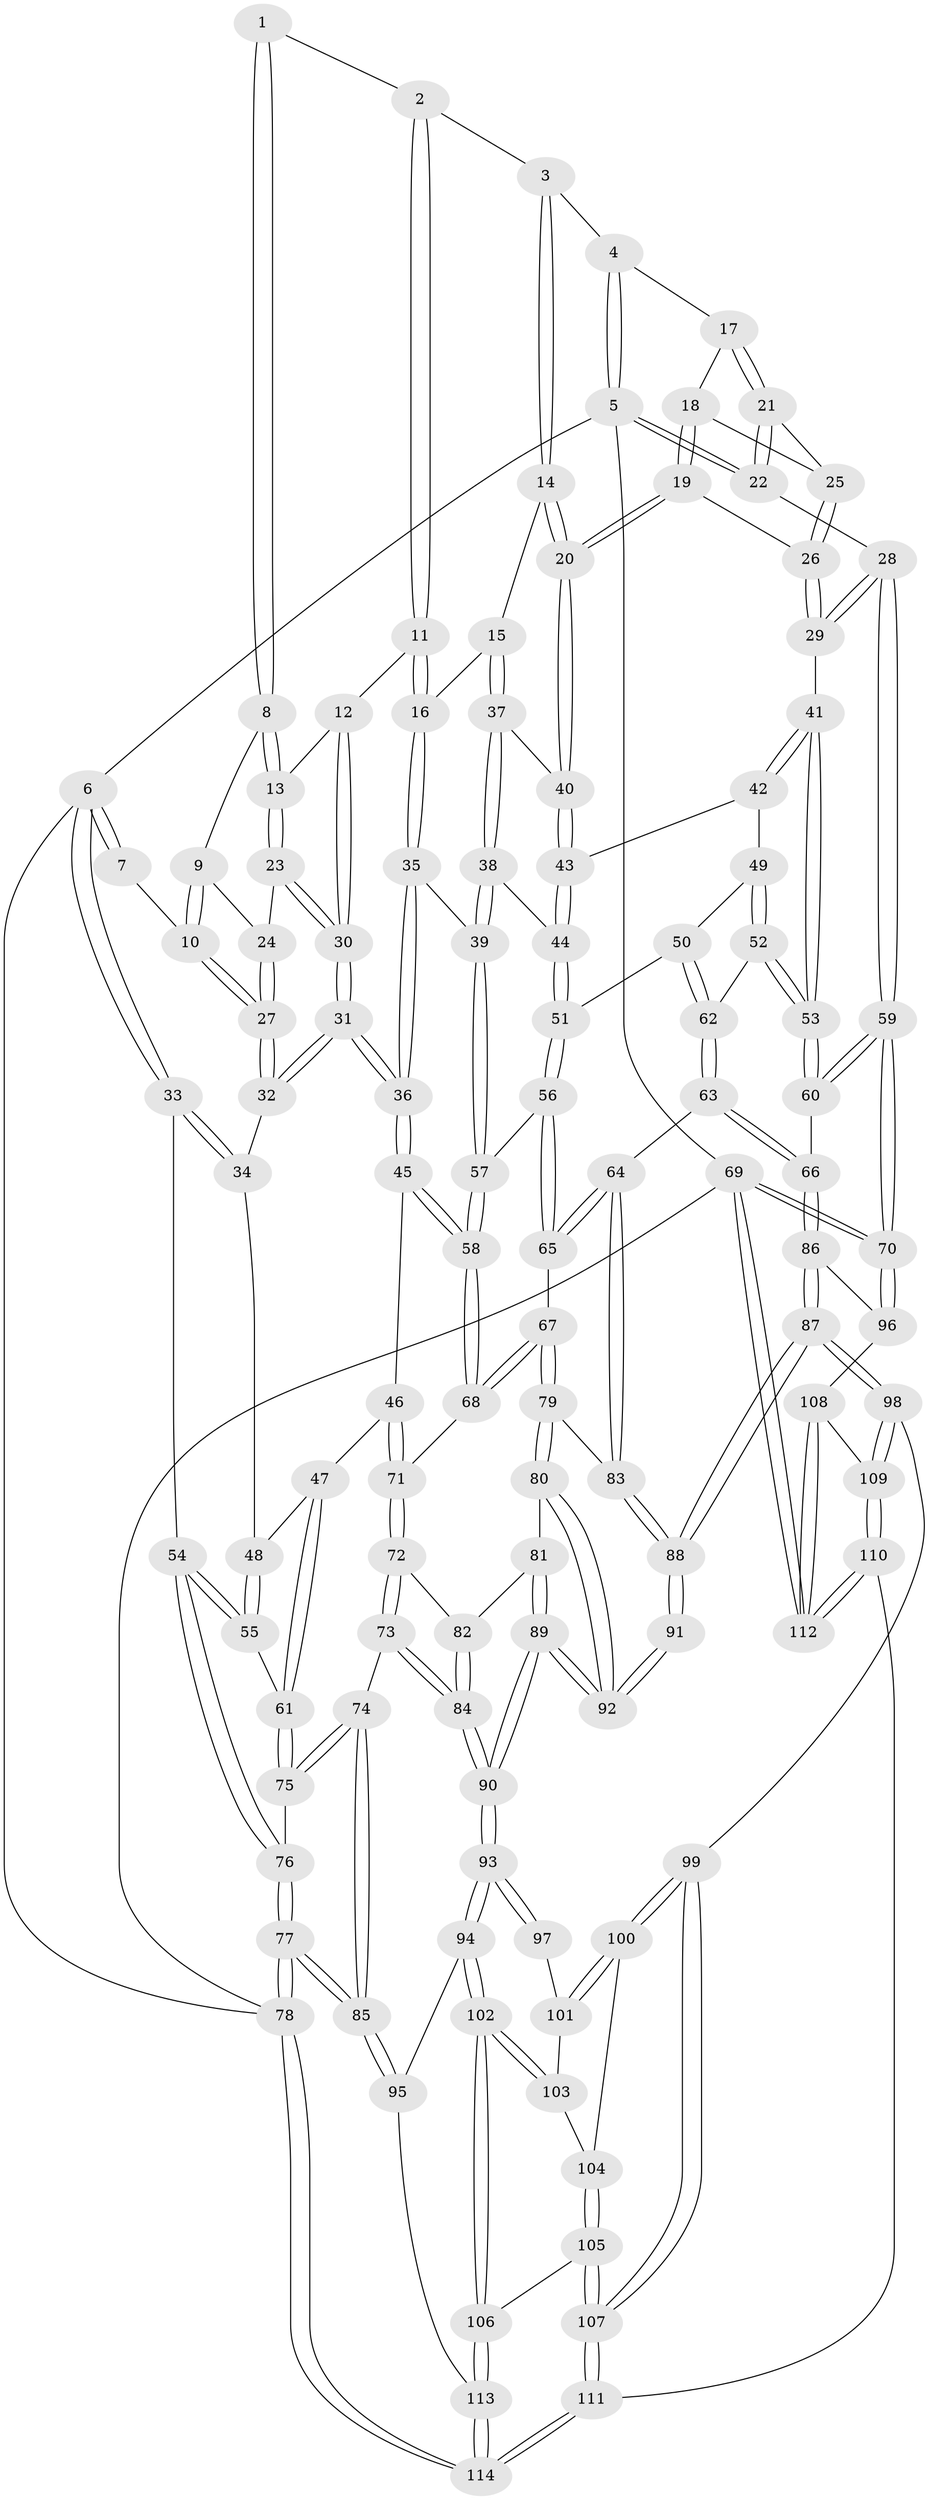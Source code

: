 // coarse degree distribution, {3: 0.5072463768115942, 4: 0.42028985507246375, 2: 0.057971014492753624, 5: 0.014492753623188406}
// Generated by graph-tools (version 1.1) at 2025/38/03/04/25 23:38:28]
// undirected, 114 vertices, 282 edges
graph export_dot {
  node [color=gray90,style=filled];
  1 [pos="+0.4262573304143155+0"];
  2 [pos="+0.4830757292314314+0"];
  3 [pos="+0.7336677618010665+0"];
  4 [pos="+0.738692331454135+0"];
  5 [pos="+1+0"];
  6 [pos="+0+0"];
  7 [pos="+0.22307563617222376+0"];
  8 [pos="+0.4029760084903838+0"];
  9 [pos="+0.36909470817704426+0.050093792190396454"];
  10 [pos="+0.22304593702720482+0.10503587882767794"];
  11 [pos="+0.5441039575313236+0.14137680690756496"];
  12 [pos="+0.4612451709656689+0.12108429396779186"];
  13 [pos="+0.43733263279998974+0.08662507268601218"];
  14 [pos="+0.6910515854118449+0.0059863407337622625"];
  15 [pos="+0.6337168608288318+0.15538123804620887"];
  16 [pos="+0.5472062369300483+0.1450016082476216"];
  17 [pos="+0.8267283339178757+0"];
  18 [pos="+0.8490202762038245+0.018264734789090742"];
  19 [pos="+0.847503718016001+0.18841456069603402"];
  20 [pos="+0.8126006007345099+0.21064795838238043"];
  21 [pos="+1+0.06179746312803888"];
  22 [pos="+1+0.10936113463390926"];
  23 [pos="+0.38103194462581885+0.14744127210745886"];
  24 [pos="+0.3525283841964536+0.10714533638911963"];
  25 [pos="+0.9386515940173956+0.06822667477367175"];
  26 [pos="+0.9546205518021171+0.20291422480647897"];
  27 [pos="+0.21388520243180997+0.1669943115432403"];
  28 [pos="+1+0.2522696422559221"];
  29 [pos="+1+0.2631592771824121"];
  30 [pos="+0.3965768754895312+0.198139834631156"];
  31 [pos="+0.38134934871997717+0.31999017845325545"];
  32 [pos="+0.19925165023389266+0.19896959507420775"];
  33 [pos="+0+0.13134310077018307"];
  34 [pos="+0.19739883995637195+0.19939998731661632"];
  35 [pos="+0.42882962003783626+0.3251143404981511"];
  36 [pos="+0.3869693331594338+0.32780818104449116"];
  37 [pos="+0.6362786000710323+0.15944979851767999"];
  38 [pos="+0.6143229802986236+0.3191624399500381"];
  39 [pos="+0.49966255472317106+0.3477131747879754"];
  40 [pos="+0.8042794262028835+0.21863831299635889"];
  41 [pos="+0.9388841100316119+0.383347469271138"];
  42 [pos="+0.803803746905851+0.3246314453991934"];
  43 [pos="+0.7845214231101056+0.3111106873479407"];
  44 [pos="+0.7078267292964643+0.36265191308879796"];
  45 [pos="+0.35939295884371203+0.385434017076453"];
  46 [pos="+0.3348156640721526+0.4297310847550702"];
  47 [pos="+0.175383658260387+0.4276940692189768"];
  48 [pos="+0.13868728202097416+0.39033834963962966"];
  49 [pos="+0.8232618919668916+0.4096396098495541"];
  50 [pos="+0.7910014685804058+0.46820770326227057"];
  51 [pos="+0.7075095981624422+0.40866104954299054"];
  52 [pos="+0.8731122567852214+0.47796733208825115"];
  53 [pos="+0.9103820684378571+0.4736690778345677"];
  54 [pos="+0+0.3594726284445588"];
  55 [pos="+0+0.3789750987607664"];
  56 [pos="+0.6698626813173031+0.4806195208900159"];
  57 [pos="+0.5563644758741619+0.47394868899089776"];
  58 [pos="+0.5305311413605861+0.5315551162430481"];
  59 [pos="+1+0.7362567102421861"];
  60 [pos="+1+0.6511782337306989"];
  61 [pos="+0.13833552879011088+0.5153555673550024"];
  62 [pos="+0.8183054140741255+0.4963375653176831"];
  63 [pos="+0.762493364550916+0.6169226743441792"];
  64 [pos="+0.7238462463160444+0.6124838094032631"];
  65 [pos="+0.6908225582389608+0.5715260418713941"];
  66 [pos="+0.8202836943624832+0.6586584737710206"];
  67 [pos="+0.5220152359459749+0.5770319425134773"];
  68 [pos="+0.5186794721387046+0.5710170810881983"];
  69 [pos="+1+1"];
  70 [pos="+1+0.8445767875052914"];
  71 [pos="+0.34095467555698933+0.5308950116353665"];
  72 [pos="+0.33951358488718936+0.5338780191292937"];
  73 [pos="+0.2064056181900517+0.6593724966917688"];
  74 [pos="+0.174634339920577+0.6546066164925086"];
  75 [pos="+0.13692237248920494+0.5263772433133709"];
  76 [pos="+0+0.4994879932281654"];
  77 [pos="+0+0.790697228482344"];
  78 [pos="+0+1"];
  79 [pos="+0.523612921465834+0.634772829531502"];
  80 [pos="+0.5049317814868034+0.682761094099018"];
  81 [pos="+0.44993409923686856+0.6788870200927941"];
  82 [pos="+0.3977709565638706+0.6412728665771256"];
  83 [pos="+0.6764123504405434+0.6626553198769969"];
  84 [pos="+0.3020568871424437+0.7944627605818484"];
  85 [pos="+0+0.7876201165171396"];
  86 [pos="+0.7919851135247288+0.7700063737872278"];
  87 [pos="+0.650587081092396+0.8448007213597929"];
  88 [pos="+0.6232043689632797+0.8013781074280945"];
  89 [pos="+0.3280200055024068+0.7875894167268804"];
  90 [pos="+0.3047551545975961+0.7998317692022794"];
  91 [pos="+0.5437635599881703+0.767785193648354"];
  92 [pos="+0.5254721496328445+0.7432230891577034"];
  93 [pos="+0.3055347580471438+0.8157408355766721"];
  94 [pos="+0.30235969474998464+0.8519442423926054"];
  95 [pos="+0+0.8307060890337208"];
  96 [pos="+0.8843858947326466+0.8654852102509224"];
  97 [pos="+0.5019215294101548+0.8072634266103635"];
  98 [pos="+0.650828694248001+0.8484037444804978"];
  99 [pos="+0.5644431046641949+0.9066195644544606"];
  100 [pos="+0.5136038981563162+0.8961100723473502"];
  101 [pos="+0.4805273218545267+0.8486505752986124"];
  102 [pos="+0.30314915047584395+0.8564306597225505"];
  103 [pos="+0.4528901493614004+0.865574461408852"];
  104 [pos="+0.471385629239992+0.9174632200213008"];
  105 [pos="+0.4546540991476801+0.9574679589321841"];
  106 [pos="+0.30003972816780816+0.8981455659056536"];
  107 [pos="+0.5033904470776358+1"];
  108 [pos="+0.8141798164937806+0.9199244104959389"];
  109 [pos="+0.6788232639727493+0.8947499660394884"];
  110 [pos="+0.6571413715407224+1"];
  111 [pos="+0.5295071296330522+1"];
  112 [pos="+0.8642379108268564+1"];
  113 [pos="+0.2691953423707128+0.9673195754552183"];
  114 [pos="+0.19213666893651146+1"];
  1 -- 2;
  1 -- 8;
  1 -- 8;
  2 -- 3;
  2 -- 11;
  2 -- 11;
  3 -- 4;
  3 -- 14;
  3 -- 14;
  4 -- 5;
  4 -- 5;
  4 -- 17;
  5 -- 6;
  5 -- 22;
  5 -- 22;
  5 -- 69;
  6 -- 7;
  6 -- 7;
  6 -- 33;
  6 -- 33;
  6 -- 78;
  7 -- 10;
  8 -- 9;
  8 -- 13;
  8 -- 13;
  9 -- 10;
  9 -- 10;
  9 -- 24;
  10 -- 27;
  10 -- 27;
  11 -- 12;
  11 -- 16;
  11 -- 16;
  12 -- 13;
  12 -- 30;
  12 -- 30;
  13 -- 23;
  13 -- 23;
  14 -- 15;
  14 -- 20;
  14 -- 20;
  15 -- 16;
  15 -- 37;
  15 -- 37;
  16 -- 35;
  16 -- 35;
  17 -- 18;
  17 -- 21;
  17 -- 21;
  18 -- 19;
  18 -- 19;
  18 -- 25;
  19 -- 20;
  19 -- 20;
  19 -- 26;
  20 -- 40;
  20 -- 40;
  21 -- 22;
  21 -- 22;
  21 -- 25;
  22 -- 28;
  23 -- 24;
  23 -- 30;
  23 -- 30;
  24 -- 27;
  24 -- 27;
  25 -- 26;
  25 -- 26;
  26 -- 29;
  26 -- 29;
  27 -- 32;
  27 -- 32;
  28 -- 29;
  28 -- 29;
  28 -- 59;
  28 -- 59;
  29 -- 41;
  30 -- 31;
  30 -- 31;
  31 -- 32;
  31 -- 32;
  31 -- 36;
  31 -- 36;
  32 -- 34;
  33 -- 34;
  33 -- 34;
  33 -- 54;
  34 -- 48;
  35 -- 36;
  35 -- 36;
  35 -- 39;
  36 -- 45;
  36 -- 45;
  37 -- 38;
  37 -- 38;
  37 -- 40;
  38 -- 39;
  38 -- 39;
  38 -- 44;
  39 -- 57;
  39 -- 57;
  40 -- 43;
  40 -- 43;
  41 -- 42;
  41 -- 42;
  41 -- 53;
  41 -- 53;
  42 -- 43;
  42 -- 49;
  43 -- 44;
  43 -- 44;
  44 -- 51;
  44 -- 51;
  45 -- 46;
  45 -- 58;
  45 -- 58;
  46 -- 47;
  46 -- 71;
  46 -- 71;
  47 -- 48;
  47 -- 61;
  47 -- 61;
  48 -- 55;
  48 -- 55;
  49 -- 50;
  49 -- 52;
  49 -- 52;
  50 -- 51;
  50 -- 62;
  50 -- 62;
  51 -- 56;
  51 -- 56;
  52 -- 53;
  52 -- 53;
  52 -- 62;
  53 -- 60;
  53 -- 60;
  54 -- 55;
  54 -- 55;
  54 -- 76;
  54 -- 76;
  55 -- 61;
  56 -- 57;
  56 -- 65;
  56 -- 65;
  57 -- 58;
  57 -- 58;
  58 -- 68;
  58 -- 68;
  59 -- 60;
  59 -- 60;
  59 -- 70;
  59 -- 70;
  60 -- 66;
  61 -- 75;
  61 -- 75;
  62 -- 63;
  62 -- 63;
  63 -- 64;
  63 -- 66;
  63 -- 66;
  64 -- 65;
  64 -- 65;
  64 -- 83;
  64 -- 83;
  65 -- 67;
  66 -- 86;
  66 -- 86;
  67 -- 68;
  67 -- 68;
  67 -- 79;
  67 -- 79;
  68 -- 71;
  69 -- 70;
  69 -- 70;
  69 -- 112;
  69 -- 112;
  69 -- 78;
  70 -- 96;
  70 -- 96;
  71 -- 72;
  71 -- 72;
  72 -- 73;
  72 -- 73;
  72 -- 82;
  73 -- 74;
  73 -- 84;
  73 -- 84;
  74 -- 75;
  74 -- 75;
  74 -- 85;
  74 -- 85;
  75 -- 76;
  76 -- 77;
  76 -- 77;
  77 -- 78;
  77 -- 78;
  77 -- 85;
  77 -- 85;
  78 -- 114;
  78 -- 114;
  79 -- 80;
  79 -- 80;
  79 -- 83;
  80 -- 81;
  80 -- 92;
  80 -- 92;
  81 -- 82;
  81 -- 89;
  81 -- 89;
  82 -- 84;
  82 -- 84;
  83 -- 88;
  83 -- 88;
  84 -- 90;
  84 -- 90;
  85 -- 95;
  85 -- 95;
  86 -- 87;
  86 -- 87;
  86 -- 96;
  87 -- 88;
  87 -- 88;
  87 -- 98;
  87 -- 98;
  88 -- 91;
  88 -- 91;
  89 -- 90;
  89 -- 90;
  89 -- 92;
  89 -- 92;
  90 -- 93;
  90 -- 93;
  91 -- 92;
  91 -- 92;
  93 -- 94;
  93 -- 94;
  93 -- 97;
  93 -- 97;
  94 -- 95;
  94 -- 102;
  94 -- 102;
  95 -- 113;
  96 -- 108;
  97 -- 101;
  98 -- 99;
  98 -- 109;
  98 -- 109;
  99 -- 100;
  99 -- 100;
  99 -- 107;
  99 -- 107;
  100 -- 101;
  100 -- 101;
  100 -- 104;
  101 -- 103;
  102 -- 103;
  102 -- 103;
  102 -- 106;
  102 -- 106;
  103 -- 104;
  104 -- 105;
  104 -- 105;
  105 -- 106;
  105 -- 107;
  105 -- 107;
  106 -- 113;
  106 -- 113;
  107 -- 111;
  107 -- 111;
  108 -- 109;
  108 -- 112;
  108 -- 112;
  109 -- 110;
  109 -- 110;
  110 -- 111;
  110 -- 112;
  110 -- 112;
  111 -- 114;
  111 -- 114;
  113 -- 114;
  113 -- 114;
}
